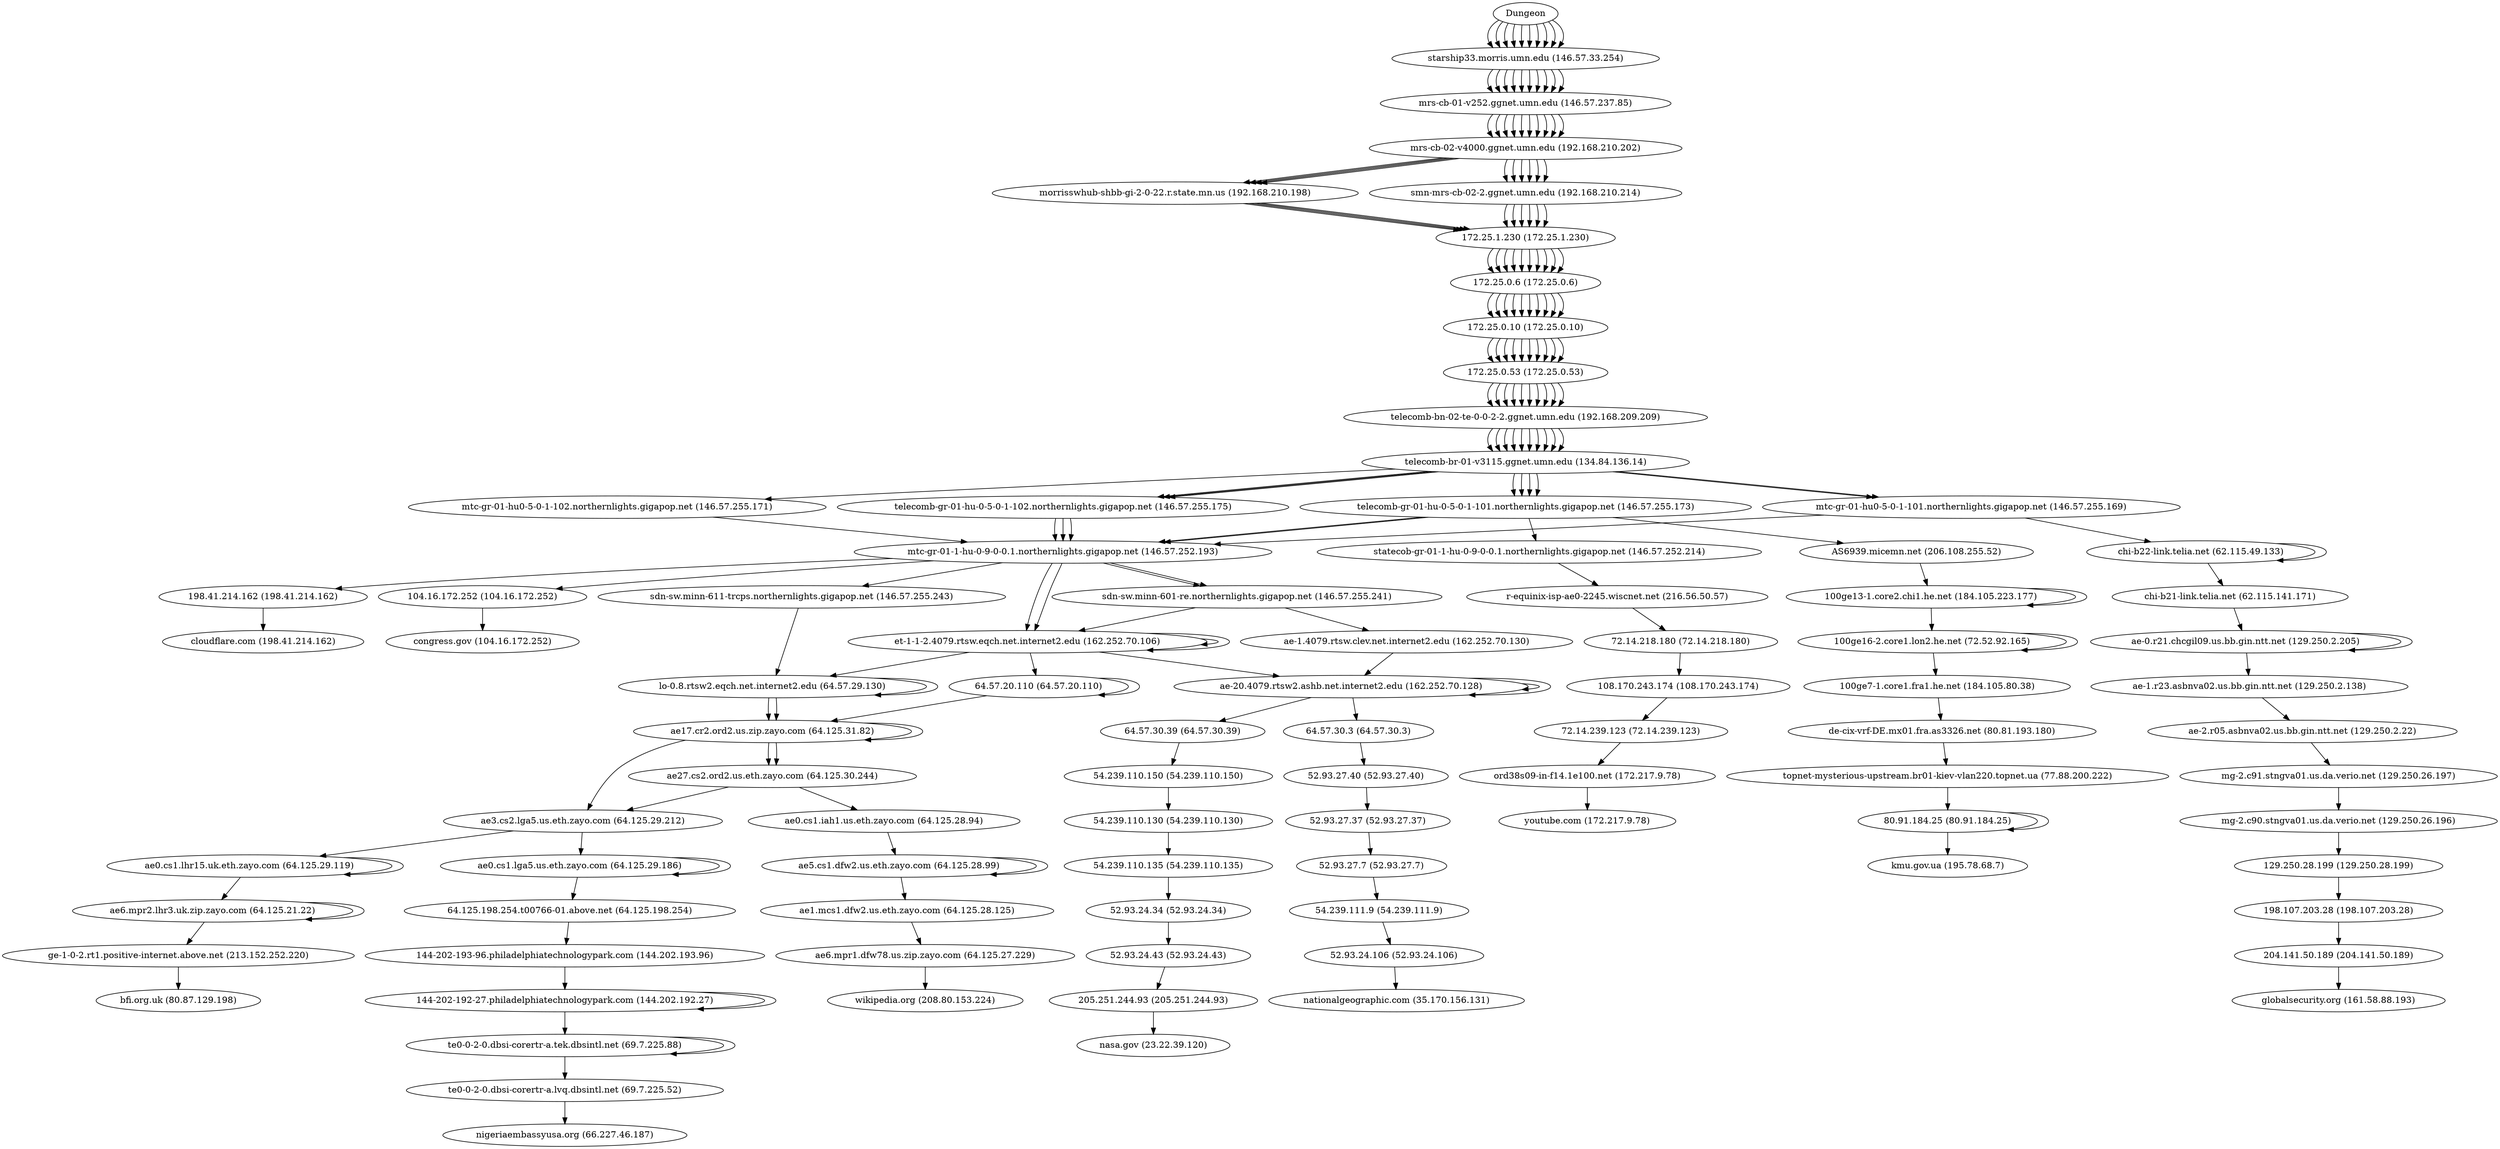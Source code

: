 digraph network {

// traceroute to congress.gov (104.16.172.252), 60 hops max, 60 byte packets
"Dungeon" -> "starship33.morris.umn.edu (146.57.33.254)";
"starship33.morris.umn.edu (146.57.33.254)" -> "mrs-cb-01-v252.ggnet.umn.edu (146.57.237.85)";
"mrs-cb-01-v252.ggnet.umn.edu (146.57.237.85)" -> "mrs-cb-02-v4000.ggnet.umn.edu (192.168.210.202)";
"mrs-cb-02-v4000.ggnet.umn.edu (192.168.210.202)" -> "morrisswhub-shbb-gi-2-0-22.r.state.mn.us (192.168.210.198)";
"morrisswhub-shbb-gi-2-0-22.r.state.mn.us (192.168.210.198)" -> "172.25.1.230 (172.25.1.230)";
"172.25.1.230 (172.25.1.230)" -> "172.25.0.6 (172.25.0.6)";
"172.25.0.6 (172.25.0.6)" -> "172.25.0.10 (172.25.0.10)";
"172.25.0.10 (172.25.0.10)" -> "172.25.0.53 (172.25.0.53)";
"172.25.0.53 (172.25.0.53)" -> "telecomb-bn-02-te-0-0-2-2.ggnet.umn.edu (192.168.209.209)";
"telecomb-bn-02-te-0-0-2-2.ggnet.umn.edu (192.168.209.209)" -> "telecomb-br-01-v3115.ggnet.umn.edu (134.84.136.14)";
"telecomb-br-01-v3115.ggnet.umn.edu (134.84.136.14)" -> "mtc-gr-01-hu0-5-0-1-102.northernlights.gigapop.net (146.57.255.171)";
"mtc-gr-01-hu0-5-0-1-102.northernlights.gigapop.net (146.57.255.171)" -> "mtc-gr-01-1-hu-0-9-0-0.1.northernlights.gigapop.net (146.57.252.193)";
"mtc-gr-01-1-hu-0-9-0-0.1.northernlights.gigapop.net (146.57.252.193)" -> "104.16.172.252 (104.16.172.252)";
"104.16.172.252 (104.16.172.252)" -> "congress.gov (104.16.172.252)";

// traceroute to youtube.com (172.217.9.78), 60 hops max, 60 byte packets
"Dungeon" -> "starship33.morris.umn.edu (146.57.33.254)";
"starship33.morris.umn.edu (146.57.33.254)" -> "mrs-cb-01-v252.ggnet.umn.edu (146.57.237.85)";
"mrs-cb-01-v252.ggnet.umn.edu (146.57.237.85)" -> "mrs-cb-02-v4000.ggnet.umn.edu (192.168.210.202)";
"mrs-cb-02-v4000.ggnet.umn.edu (192.168.210.202)" -> "morrisswhub-shbb-gi-2-0-22.r.state.mn.us (192.168.210.198)";
"morrisswhub-shbb-gi-2-0-22.r.state.mn.us (192.168.210.198)" -> "172.25.1.230 (172.25.1.230)";
"172.25.1.230 (172.25.1.230)" -> "172.25.0.6 (172.25.0.6)";
"172.25.0.6 (172.25.0.6)" -> "172.25.0.10 (172.25.0.10)";
"172.25.0.10 (172.25.0.10)" -> "172.25.0.53 (172.25.0.53)";
"172.25.0.53 (172.25.0.53)" -> "telecomb-bn-02-te-0-0-2-2.ggnet.umn.edu (192.168.209.209)";
"telecomb-bn-02-te-0-0-2-2.ggnet.umn.edu (192.168.209.209)" -> "telecomb-br-01-v3115.ggnet.umn.edu (134.84.136.14)";
"telecomb-br-01-v3115.ggnet.umn.edu (134.84.136.14)" -> "telecomb-gr-01-hu-0-5-0-1-101.northernlights.gigapop.net (146.57.255.173)";
"telecomb-gr-01-hu-0-5-0-1-101.northernlights.gigapop.net (146.57.255.173)" -> "statecob-gr-01-1-hu-0-9-0-0.1.northernlights.gigapop.net (146.57.252.214)";
"statecob-gr-01-1-hu-0-9-0-0.1.northernlights.gigapop.net (146.57.252.214)" -> "r-equinix-isp-ae0-2245.wiscnet.net (216.56.50.57)";
"r-equinix-isp-ae0-2245.wiscnet.net (216.56.50.57)" -> "72.14.218.180 (72.14.218.180)";
"72.14.218.180 (72.14.218.180)" -> "108.170.243.174 (108.170.243.174)";
"108.170.243.174 (108.170.243.174)" -> "72.14.239.123 (72.14.239.123)";
"72.14.239.123 (72.14.239.123)" -> "ord38s09-in-f14.1e100.net (172.217.9.78)";
"ord38s09-in-f14.1e100.net (172.217.9.78)" -> "youtube.com (172.217.9.78)";

// traceroute to wikipedia.org (208.80.153.224), 60 hops max, 60 byte packets
"Dungeon" -> "starship33.morris.umn.edu (146.57.33.254)";
"starship33.morris.umn.edu (146.57.33.254)" -> "mrs-cb-01-v252.ggnet.umn.edu (146.57.237.85)";
"mrs-cb-01-v252.ggnet.umn.edu (146.57.237.85)" -> "mrs-cb-02-v4000.ggnet.umn.edu (192.168.210.202)";
"mrs-cb-02-v4000.ggnet.umn.edu (192.168.210.202)" -> "smn-mrs-cb-02-2.ggnet.umn.edu (192.168.210.214)";
"smn-mrs-cb-02-2.ggnet.umn.edu (192.168.210.214)" -> "172.25.1.230 (172.25.1.230)";
"172.25.1.230 (172.25.1.230)" -> "172.25.0.6 (172.25.0.6)";
"172.25.0.6 (172.25.0.6)" -> "172.25.0.10 (172.25.0.10)";
"172.25.0.10 (172.25.0.10)" -> "172.25.0.53 (172.25.0.53)";
"172.25.0.53 (172.25.0.53)" -> "telecomb-bn-02-te-0-0-2-2.ggnet.umn.edu (192.168.209.209)";
"telecomb-bn-02-te-0-0-2-2.ggnet.umn.edu (192.168.209.209)" -> "telecomb-br-01-v3115.ggnet.umn.edu (134.84.136.14)";
"telecomb-br-01-v3115.ggnet.umn.edu (134.84.136.14)" -> "telecomb-gr-01-hu-0-5-0-1-101.northernlights.gigapop.net (146.57.255.173)";
"telecomb-gr-01-hu-0-5-0-1-101.northernlights.gigapop.net (146.57.255.173)" -> "mtc-gr-01-1-hu-0-9-0-0.1.northernlights.gigapop.net (146.57.252.193)";
"mtc-gr-01-1-hu-0-9-0-0.1.northernlights.gigapop.net (146.57.252.193)" -> "et-1-1-2.4079.rtsw.eqch.net.internet2.edu (162.252.70.106)";
"et-1-1-2.4079.rtsw.eqch.net.internet2.edu (162.252.70.106)" -> "et-1-1-2.4079.rtsw.eqch.net.internet2.edu (162.252.70.106)";
"et-1-1-2.4079.rtsw.eqch.net.internet2.edu (162.252.70.106)" -> "64.57.20.110 (64.57.20.110)";
"64.57.20.110 (64.57.20.110)" -> "64.57.20.110 (64.57.20.110)";
"64.57.20.110 (64.57.20.110)" -> "ae17.cr2.ord2.us.zip.zayo.com (64.125.31.82)";
"ae17.cr2.ord2.us.zip.zayo.com (64.125.31.82)" -> "ae27.cs2.ord2.us.eth.zayo.com (64.125.30.244)";
"ae27.cs2.ord2.us.eth.zayo.com (64.125.30.244)" -> "ae0.cs1.iah1.us.eth.zayo.com (64.125.28.94)";
"ae0.cs1.iah1.us.eth.zayo.com (64.125.28.94)" -> "ae5.cs1.dfw2.us.eth.zayo.com (64.125.28.99)";
"ae5.cs1.dfw2.us.eth.zayo.com (64.125.28.99)" -> "ae5.cs1.dfw2.us.eth.zayo.com (64.125.28.99)";
"ae5.cs1.dfw2.us.eth.zayo.com (64.125.28.99)" -> "ae1.mcs1.dfw2.us.eth.zayo.com (64.125.28.125)";
"ae1.mcs1.dfw2.us.eth.zayo.com (64.125.28.125)" -> "ae6.mpr1.dfw78.us.zip.zayo.com (64.125.27.229)";
"ae6.mpr1.dfw78.us.zip.zayo.com (64.125.27.229)" -> "wikipedia.org (208.80.153.224)";

// traceroute to kmu.gov.ua (195.78.68.7), 60 hops max, 60 byte packets
"Dungeon" -> "starship33.morris.umn.edu (146.57.33.254)";
"starship33.morris.umn.edu (146.57.33.254)" -> "mrs-cb-01-v252.ggnet.umn.edu (146.57.237.85)";
"mrs-cb-01-v252.ggnet.umn.edu (146.57.237.85)" -> "mrs-cb-02-v4000.ggnet.umn.edu (192.168.210.202)";
"mrs-cb-02-v4000.ggnet.umn.edu (192.168.210.202)" -> "smn-mrs-cb-02-2.ggnet.umn.edu (192.168.210.214)";
"smn-mrs-cb-02-2.ggnet.umn.edu (192.168.210.214)" -> "172.25.1.230 (172.25.1.230)";
"172.25.1.230 (172.25.1.230)" -> "172.25.0.6 (172.25.0.6)";
"172.25.0.6 (172.25.0.6)" -> "172.25.0.10 (172.25.0.10)";
"172.25.0.10 (172.25.0.10)" -> "172.25.0.53 (172.25.0.53)";
"172.25.0.53 (172.25.0.53)" -> "telecomb-bn-02-te-0-0-2-2.ggnet.umn.edu (192.168.209.209)";
"telecomb-bn-02-te-0-0-2-2.ggnet.umn.edu (192.168.209.209)" -> "telecomb-br-01-v3115.ggnet.umn.edu (134.84.136.14)";
"telecomb-br-01-v3115.ggnet.umn.edu (134.84.136.14)" -> "telecomb-gr-01-hu-0-5-0-1-101.northernlights.gigapop.net (146.57.255.173)";
"telecomb-gr-01-hu-0-5-0-1-101.northernlights.gigapop.net (146.57.255.173)" -> "AS6939.micemn.net (206.108.255.52)";
"AS6939.micemn.net (206.108.255.52)" -> "100ge13-1.core2.chi1.he.net (184.105.223.177)";
"100ge13-1.core2.chi1.he.net (184.105.223.177)" -> "100ge13-1.core2.chi1.he.net (184.105.223.177)";
"100ge13-1.core2.chi1.he.net (184.105.223.177)" -> "100ge16-2.core1.lon2.he.net (72.52.92.165)";
"100ge16-2.core1.lon2.he.net (72.52.92.165)" -> "100ge16-2.core1.lon2.he.net (72.52.92.165)";
"100ge16-2.core1.lon2.he.net (72.52.92.165)" -> "100ge7-1.core1.fra1.he.net (184.105.80.38)";
"100ge7-1.core1.fra1.he.net (184.105.80.38)" -> "de-cix-vrf-DE.mx01.fra.as3326.net (80.81.193.180)";
"de-cix-vrf-DE.mx01.fra.as3326.net (80.81.193.180)" -> "topnet-mysterious-upstream.br01-kiev-vlan220.topnet.ua (77.88.200.222)";
"topnet-mysterious-upstream.br01-kiev-vlan220.topnet.ua (77.88.200.222)" -> "80.91.184.25 (80.91.184.25)";
"80.91.184.25 (80.91.184.25)" -> "80.91.184.25 (80.91.184.25)";
"80.91.184.25 (80.91.184.25)" -> "kmu.gov.ua (195.78.68.7)";

// traceroute to nasa.gov (23.22.39.120), 60 hops max, 60 byte packets
"Dungeon" -> "starship33.morris.umn.edu (146.57.33.254)";
"starship33.morris.umn.edu (146.57.33.254)" -> "mrs-cb-01-v252.ggnet.umn.edu (146.57.237.85)";
"mrs-cb-01-v252.ggnet.umn.edu (146.57.237.85)" -> "mrs-cb-02-v4000.ggnet.umn.edu (192.168.210.202)";
"mrs-cb-02-v4000.ggnet.umn.edu (192.168.210.202)" -> "smn-mrs-cb-02-2.ggnet.umn.edu (192.168.210.214)";
"smn-mrs-cb-02-2.ggnet.umn.edu (192.168.210.214)" -> "172.25.1.230 (172.25.1.230)";
"172.25.1.230 (172.25.1.230)" -> "172.25.0.6 (172.25.0.6)";
"172.25.0.6 (172.25.0.6)" -> "172.25.0.10 (172.25.0.10)";
"172.25.0.10 (172.25.0.10)" -> "172.25.0.53 (172.25.0.53)";
"172.25.0.53 (172.25.0.53)" -> "telecomb-bn-02-te-0-0-2-2.ggnet.umn.edu (192.168.209.209)";
"telecomb-bn-02-te-0-0-2-2.ggnet.umn.edu (192.168.209.209)" -> "telecomb-br-01-v3115.ggnet.umn.edu (134.84.136.14)";
"telecomb-br-01-v3115.ggnet.umn.edu (134.84.136.14)" -> "telecomb-gr-01-hu-0-5-0-1-102.northernlights.gigapop.net (146.57.255.175)";
"telecomb-gr-01-hu-0-5-0-1-102.northernlights.gigapop.net (146.57.255.175)" -> "mtc-gr-01-1-hu-0-9-0-0.1.northernlights.gigapop.net (146.57.252.193)";
"mtc-gr-01-1-hu-0-9-0-0.1.northernlights.gigapop.net (146.57.252.193)" -> "sdn-sw.minn-601-re.northernlights.gigapop.net (146.57.255.241)";
"sdn-sw.minn-601-re.northernlights.gigapop.net (146.57.255.241)" -> "et-1-1-2.4079.rtsw.eqch.net.internet2.edu (162.252.70.106)";
"et-1-1-2.4079.rtsw.eqch.net.internet2.edu (162.252.70.106)" -> "ae-20.4079.rtsw2.ashb.net.internet2.edu (162.252.70.128)";
"ae-20.4079.rtsw2.ashb.net.internet2.edu (162.252.70.128)" -> "ae-20.4079.rtsw2.ashb.net.internet2.edu (162.252.70.128)";
"ae-20.4079.rtsw2.ashb.net.internet2.edu (162.252.70.128)" -> "64.57.30.39 (64.57.30.39)";
"64.57.30.39 (64.57.30.39)" -> "54.239.110.150 (54.239.110.150)";
"54.239.110.150 (54.239.110.150)" -> "54.239.110.130 (54.239.110.130)";
"54.239.110.130 (54.239.110.130)" -> "54.239.110.135 (54.239.110.135)";
"54.239.110.135 (54.239.110.135)" -> "52.93.24.34 (52.93.24.34)";
"52.93.24.34 (52.93.24.34)" -> "52.93.24.43 (52.93.24.43)";
"52.93.24.43 (52.93.24.43)" -> "205.251.244.93 (205.251.244.93)";
"205.251.244.93 (205.251.244.93)" -> "nasa.gov (23.22.39.120)";

// traceroute to globalsecurity.org (161.58.88.193), 60 hops max, 60 byte packets
"Dungeon" -> "starship33.morris.umn.edu (146.57.33.254)";
"starship33.morris.umn.edu (146.57.33.254)" -> "mrs-cb-01-v252.ggnet.umn.edu (146.57.237.85)";
"mrs-cb-01-v252.ggnet.umn.edu (146.57.237.85)" -> "mrs-cb-02-v4000.ggnet.umn.edu (192.168.210.202)";
"mrs-cb-02-v4000.ggnet.umn.edu (192.168.210.202)" -> "smn-mrs-cb-02-2.ggnet.umn.edu (192.168.210.214)";
"smn-mrs-cb-02-2.ggnet.umn.edu (192.168.210.214)" -> "172.25.1.230 (172.25.1.230)";
"172.25.1.230 (172.25.1.230)" -> "172.25.0.6 (172.25.0.6)";
"172.25.0.6 (172.25.0.6)" -> "172.25.0.10 (172.25.0.10)";
"172.25.0.10 (172.25.0.10)" -> "172.25.0.53 (172.25.0.53)";
"172.25.0.53 (172.25.0.53)" -> "telecomb-bn-02-te-0-0-2-2.ggnet.umn.edu (192.168.209.209)";
"telecomb-bn-02-te-0-0-2-2.ggnet.umn.edu (192.168.209.209)" -> "telecomb-br-01-v3115.ggnet.umn.edu (134.84.136.14)";
"telecomb-br-01-v3115.ggnet.umn.edu (134.84.136.14)" -> "mtc-gr-01-hu0-5-0-1-101.northernlights.gigapop.net (146.57.255.169)";
"mtc-gr-01-hu0-5-0-1-101.northernlights.gigapop.net (146.57.255.169)" -> "chi-b22-link.telia.net (62.115.49.133)";
"chi-b22-link.telia.net (62.115.49.133)" -> "chi-b22-link.telia.net (62.115.49.133)";
"chi-b22-link.telia.net (62.115.49.133)" -> "chi-b21-link.telia.net (62.115.141.171)";
"chi-b21-link.telia.net (62.115.141.171)" -> "ae-0.r21.chcgil09.us.bb.gin.ntt.net (129.250.2.205)";
"ae-0.r21.chcgil09.us.bb.gin.ntt.net (129.250.2.205)" -> "ae-0.r21.chcgil09.us.bb.gin.ntt.net (129.250.2.205)";
"ae-0.r21.chcgil09.us.bb.gin.ntt.net (129.250.2.205)" -> "ae-1.r23.asbnva02.us.bb.gin.ntt.net (129.250.2.138)";
"ae-1.r23.asbnva02.us.bb.gin.ntt.net (129.250.2.138)" -> "ae-2.r05.asbnva02.us.bb.gin.ntt.net (129.250.2.22)";
"ae-2.r05.asbnva02.us.bb.gin.ntt.net (129.250.2.22)" -> "mg-2.c91.stngva01.us.da.verio.net (129.250.26.197)";
"mg-2.c91.stngva01.us.da.verio.net (129.250.26.197)" -> "mg-2.c90.stngva01.us.da.verio.net (129.250.26.196)";
"mg-2.c90.stngva01.us.da.verio.net (129.250.26.196)" -> "129.250.28.199 (129.250.28.199)";
"129.250.28.199 (129.250.28.199)" -> "198.107.203.28 (198.107.203.28)";
"198.107.203.28 (198.107.203.28)" -> "204.141.50.189 (204.141.50.189)";
"204.141.50.189 (204.141.50.189)" -> "globalsecurity.org (161.58.88.193)";

// traceroute to nationalgeographic.com (35.170.156.131), 60 hops max, 60 byte packets
"Dungeon" -> "starship33.morris.umn.edu (146.57.33.254)";
"starship33.morris.umn.edu (146.57.33.254)" -> "mrs-cb-01-v252.ggnet.umn.edu (146.57.237.85)";
"mrs-cb-01-v252.ggnet.umn.edu (146.57.237.85)" -> "mrs-cb-02-v4000.ggnet.umn.edu (192.168.210.202)";
"mrs-cb-02-v4000.ggnet.umn.edu (192.168.210.202)" -> "smn-mrs-cb-02-2.ggnet.umn.edu (192.168.210.214)";
"smn-mrs-cb-02-2.ggnet.umn.edu (192.168.210.214)" -> "172.25.1.230 (172.25.1.230)";
"172.25.1.230 (172.25.1.230)" -> "172.25.0.6 (172.25.0.6)";
"172.25.0.6 (172.25.0.6)" -> "172.25.0.10 (172.25.0.10)";
"172.25.0.10 (172.25.0.10)" -> "172.25.0.53 (172.25.0.53)";
"172.25.0.53 (172.25.0.53)" -> "telecomb-bn-02-te-0-0-2-2.ggnet.umn.edu (192.168.209.209)";
"telecomb-bn-02-te-0-0-2-2.ggnet.umn.edu (192.168.209.209)" -> "telecomb-br-01-v3115.ggnet.umn.edu (134.84.136.14)";
"telecomb-br-01-v3115.ggnet.umn.edu (134.84.136.14)" -> "telecomb-gr-01-hu-0-5-0-1-102.northernlights.gigapop.net (146.57.255.175)";
"telecomb-gr-01-hu-0-5-0-1-102.northernlights.gigapop.net (146.57.255.175)" -> "mtc-gr-01-1-hu-0-9-0-0.1.northernlights.gigapop.net (146.57.252.193)";
"mtc-gr-01-1-hu-0-9-0-0.1.northernlights.gigapop.net (146.57.252.193)" -> "sdn-sw.minn-601-re.northernlights.gigapop.net (146.57.255.241)";
"sdn-sw.minn-601-re.northernlights.gigapop.net (146.57.255.241)" -> "ae-1.4079.rtsw.clev.net.internet2.edu (162.252.70.130)";
"ae-1.4079.rtsw.clev.net.internet2.edu (162.252.70.130)" -> "ae-20.4079.rtsw2.ashb.net.internet2.edu (162.252.70.128)";
"ae-20.4079.rtsw2.ashb.net.internet2.edu (162.252.70.128)" -> "ae-20.4079.rtsw2.ashb.net.internet2.edu (162.252.70.128)";
"ae-20.4079.rtsw2.ashb.net.internet2.edu (162.252.70.128)" -> "64.57.30.3 (64.57.30.3)";
"64.57.30.3 (64.57.30.3)" -> "52.93.27.40 (52.93.27.40)";
"52.93.27.40 (52.93.27.40)" -> "52.93.27.37 (52.93.27.37)";
"52.93.27.37 (52.93.27.37)" -> "52.93.27.7 (52.93.27.7)";
"52.93.27.7 (52.93.27.7)" -> "54.239.111.9 (54.239.111.9)";
"54.239.111.9 (54.239.111.9)" -> "52.93.24.106 (52.93.24.106)";
"52.93.24.106 (52.93.24.106)" -> "nationalgeographic.com (35.170.156.131)";

// traceroute to cloudflare.com (198.41.214.162), 60 hops max, 60 byte packets
"Dungeon" -> "starship33.morris.umn.edu (146.57.33.254)";
"starship33.morris.umn.edu (146.57.33.254)" -> "mrs-cb-01-v252.ggnet.umn.edu (146.57.237.85)";
"mrs-cb-01-v252.ggnet.umn.edu (146.57.237.85)" -> "mrs-cb-02-v4000.ggnet.umn.edu (192.168.210.202)";
"mrs-cb-02-v4000.ggnet.umn.edu (192.168.210.202)" -> "morrisswhub-shbb-gi-2-0-22.r.state.mn.us (192.168.210.198)";
"morrisswhub-shbb-gi-2-0-22.r.state.mn.us (192.168.210.198)" -> "172.25.1.230 (172.25.1.230)";
"172.25.1.230 (172.25.1.230)" -> "172.25.0.6 (172.25.0.6)";
"172.25.0.6 (172.25.0.6)" -> "172.25.0.10 (172.25.0.10)";
"172.25.0.10 (172.25.0.10)" -> "172.25.0.53 (172.25.0.53)";
"172.25.0.53 (172.25.0.53)" -> "telecomb-bn-02-te-0-0-2-2.ggnet.umn.edu (192.168.209.209)";
"telecomb-bn-02-te-0-0-2-2.ggnet.umn.edu (192.168.209.209)" -> "telecomb-br-01-v3115.ggnet.umn.edu (134.84.136.14)";
"telecomb-br-01-v3115.ggnet.umn.edu (134.84.136.14)" -> "telecomb-gr-01-hu-0-5-0-1-102.northernlights.gigapop.net (146.57.255.175)";
"telecomb-gr-01-hu-0-5-0-1-102.northernlights.gigapop.net (146.57.255.175)" -> "mtc-gr-01-1-hu-0-9-0-0.1.northernlights.gigapop.net (146.57.252.193)";
"mtc-gr-01-1-hu-0-9-0-0.1.northernlights.gigapop.net (146.57.252.193)" -> "198.41.214.162 (198.41.214.162)";
"198.41.214.162 (198.41.214.162)" -> "cloudflare.com (198.41.214.162)";

// traceroute to nigeriaembassyusa.org (66.227.46.187), 60 hops max, 60 byte packets
"Dungeon" -> "starship33.morris.umn.edu (146.57.33.254)";
"starship33.morris.umn.edu (146.57.33.254)" -> "mrs-cb-01-v252.ggnet.umn.edu (146.57.237.85)";
"mrs-cb-01-v252.ggnet.umn.edu (146.57.237.85)" -> "mrs-cb-02-v4000.ggnet.umn.edu (192.168.210.202)";
"mrs-cb-02-v4000.ggnet.umn.edu (192.168.210.202)" -> "morrisswhub-shbb-gi-2-0-22.r.state.mn.us (192.168.210.198)";
"morrisswhub-shbb-gi-2-0-22.r.state.mn.us (192.168.210.198)" -> "172.25.1.230 (172.25.1.230)";
"172.25.1.230 (172.25.1.230)" -> "172.25.0.6 (172.25.0.6)";
"172.25.0.6 (172.25.0.6)" -> "172.25.0.10 (172.25.0.10)";
"172.25.0.10 (172.25.0.10)" -> "172.25.0.53 (172.25.0.53)";
"172.25.0.53 (172.25.0.53)" -> "telecomb-bn-02-te-0-0-2-2.ggnet.umn.edu (192.168.209.209)";
"telecomb-bn-02-te-0-0-2-2.ggnet.umn.edu (192.168.209.209)" -> "telecomb-br-01-v3115.ggnet.umn.edu (134.84.136.14)";
"telecomb-br-01-v3115.ggnet.umn.edu (134.84.136.14)" -> "telecomb-gr-01-hu-0-5-0-1-101.northernlights.gigapop.net (146.57.255.173)";
"telecomb-gr-01-hu-0-5-0-1-101.northernlights.gigapop.net (146.57.255.173)" -> "mtc-gr-01-1-hu-0-9-0-0.1.northernlights.gigapop.net (146.57.252.193)";
"mtc-gr-01-1-hu-0-9-0-0.1.northernlights.gigapop.net (146.57.252.193)" -> "sdn-sw.minn-611-trcps.northernlights.gigapop.net (146.57.255.243)";
"sdn-sw.minn-611-trcps.northernlights.gigapop.net (146.57.255.243)" -> "lo-0.8.rtsw2.eqch.net.internet2.edu (64.57.29.130)";
"lo-0.8.rtsw2.eqch.net.internet2.edu (64.57.29.130)" -> "lo-0.8.rtsw2.eqch.net.internet2.edu (64.57.29.130)";
"lo-0.8.rtsw2.eqch.net.internet2.edu (64.57.29.130)" -> "ae17.cr2.ord2.us.zip.zayo.com (64.125.31.82)";
"ae17.cr2.ord2.us.zip.zayo.com (64.125.31.82)" -> "ae27.cs2.ord2.us.eth.zayo.com (64.125.30.244)";
"ae27.cs2.ord2.us.eth.zayo.com (64.125.30.244)" -> "ae3.cs2.lga5.us.eth.zayo.com (64.125.29.212)";
"ae3.cs2.lga5.us.eth.zayo.com (64.125.29.212)" -> "ae0.cs1.lga5.us.eth.zayo.com (64.125.29.186)";
"ae0.cs1.lga5.us.eth.zayo.com (64.125.29.186)" -> "ae0.cs1.lga5.us.eth.zayo.com (64.125.29.186)";
"ae0.cs1.lga5.us.eth.zayo.com (64.125.29.186)" -> "64.125.198.254.t00766-01.above.net (64.125.198.254)";
"64.125.198.254.t00766-01.above.net (64.125.198.254)" -> "144-202-193-96.philadelphiatechnologypark.com (144.202.193.96)";
"144-202-193-96.philadelphiatechnologypark.com (144.202.193.96)" -> "144-202-192-27.philadelphiatechnologypark.com (144.202.192.27)";
"144-202-192-27.philadelphiatechnologypark.com (144.202.192.27)" -> "144-202-192-27.philadelphiatechnologypark.com (144.202.192.27)";
"144-202-192-27.philadelphiatechnologypark.com (144.202.192.27)" -> "te0-0-2-0.dbsi-corertr-a.tek.dbsintl.net (69.7.225.88)";
"te0-0-2-0.dbsi-corertr-a.tek.dbsintl.net (69.7.225.88)" -> "te0-0-2-0.dbsi-corertr-a.tek.dbsintl.net (69.7.225.88)";
"te0-0-2-0.dbsi-corertr-a.tek.dbsintl.net (69.7.225.88)" -> "te0-0-2-0.dbsi-corertr-a.lvq.dbsintl.net (69.7.225.52)";
"te0-0-2-0.dbsi-corertr-a.lvq.dbsintl.net (69.7.225.52)" -> "nigeriaembassyusa.org (66.227.46.187)";

// traceroute to bfi.org.uk (80.87.129.198), 60 hops max, 60 byte packets
"Dungeon" -> "starship33.morris.umn.edu (146.57.33.254)";
"starship33.morris.umn.edu (146.57.33.254)" -> "mrs-cb-01-v252.ggnet.umn.edu (146.57.237.85)";
"mrs-cb-01-v252.ggnet.umn.edu (146.57.237.85)" -> "mrs-cb-02-v4000.ggnet.umn.edu (192.168.210.202)";
"mrs-cb-02-v4000.ggnet.umn.edu (192.168.210.202)" -> "smn-mrs-cb-02-2.ggnet.umn.edu (192.168.210.214)";
"smn-mrs-cb-02-2.ggnet.umn.edu (192.168.210.214)" -> "172.25.1.230 (172.25.1.230)";
"172.25.1.230 (172.25.1.230)" -> "172.25.0.6 (172.25.0.6)";
"172.25.0.6 (172.25.0.6)" -> "172.25.0.10 (172.25.0.10)";
"172.25.0.10 (172.25.0.10)" -> "172.25.0.53 (172.25.0.53)";
"172.25.0.53 (172.25.0.53)" -> "telecomb-bn-02-te-0-0-2-2.ggnet.umn.edu (192.168.209.209)";
"telecomb-bn-02-te-0-0-2-2.ggnet.umn.edu (192.168.209.209)" -> "telecomb-br-01-v3115.ggnet.umn.edu (134.84.136.14)";
"telecomb-br-01-v3115.ggnet.umn.edu (134.84.136.14)" -> "mtc-gr-01-hu0-5-0-1-101.northernlights.gigapop.net (146.57.255.169)";
"mtc-gr-01-hu0-5-0-1-101.northernlights.gigapop.net (146.57.255.169)" -> "mtc-gr-01-1-hu-0-9-0-0.1.northernlights.gigapop.net (146.57.252.193)";
"mtc-gr-01-1-hu-0-9-0-0.1.northernlights.gigapop.net (146.57.252.193)" -> "et-1-1-2.4079.rtsw.eqch.net.internet2.edu (162.252.70.106)";
"et-1-1-2.4079.rtsw.eqch.net.internet2.edu (162.252.70.106)" -> "et-1-1-2.4079.rtsw.eqch.net.internet2.edu (162.252.70.106)";
"et-1-1-2.4079.rtsw.eqch.net.internet2.edu (162.252.70.106)" -> "lo-0.8.rtsw2.eqch.net.internet2.edu (64.57.29.130)";
"lo-0.8.rtsw2.eqch.net.internet2.edu (64.57.29.130)" -> "ae17.cr2.ord2.us.zip.zayo.com (64.125.31.82)";
"ae17.cr2.ord2.us.zip.zayo.com (64.125.31.82)" -> "ae17.cr2.ord2.us.zip.zayo.com (64.125.31.82)";
"ae17.cr2.ord2.us.zip.zayo.com (64.125.31.82)" -> "ae3.cs2.lga5.us.eth.zayo.com (64.125.29.212)";
"ae3.cs2.lga5.us.eth.zayo.com (64.125.29.212)" -> "ae0.cs1.lhr15.uk.eth.zayo.com (64.125.29.119)";
"ae0.cs1.lhr15.uk.eth.zayo.com (64.125.29.119)" -> "ae0.cs1.lhr15.uk.eth.zayo.com (64.125.29.119)";
"ae0.cs1.lhr15.uk.eth.zayo.com (64.125.29.119)" -> "ae6.mpr2.lhr3.uk.zip.zayo.com (64.125.21.22)";
"ae6.mpr2.lhr3.uk.zip.zayo.com (64.125.21.22)" -> "ae6.mpr2.lhr3.uk.zip.zayo.com (64.125.21.22)";
"ae6.mpr2.lhr3.uk.zip.zayo.com (64.125.21.22)" -> "ge-1-0-2.rt1.positive-internet.above.net (213.152.252.220)";
"ge-1-0-2.rt1.positive-internet.above.net (213.152.252.220)" -> "bfi.org.uk (80.87.129.198)";
}
